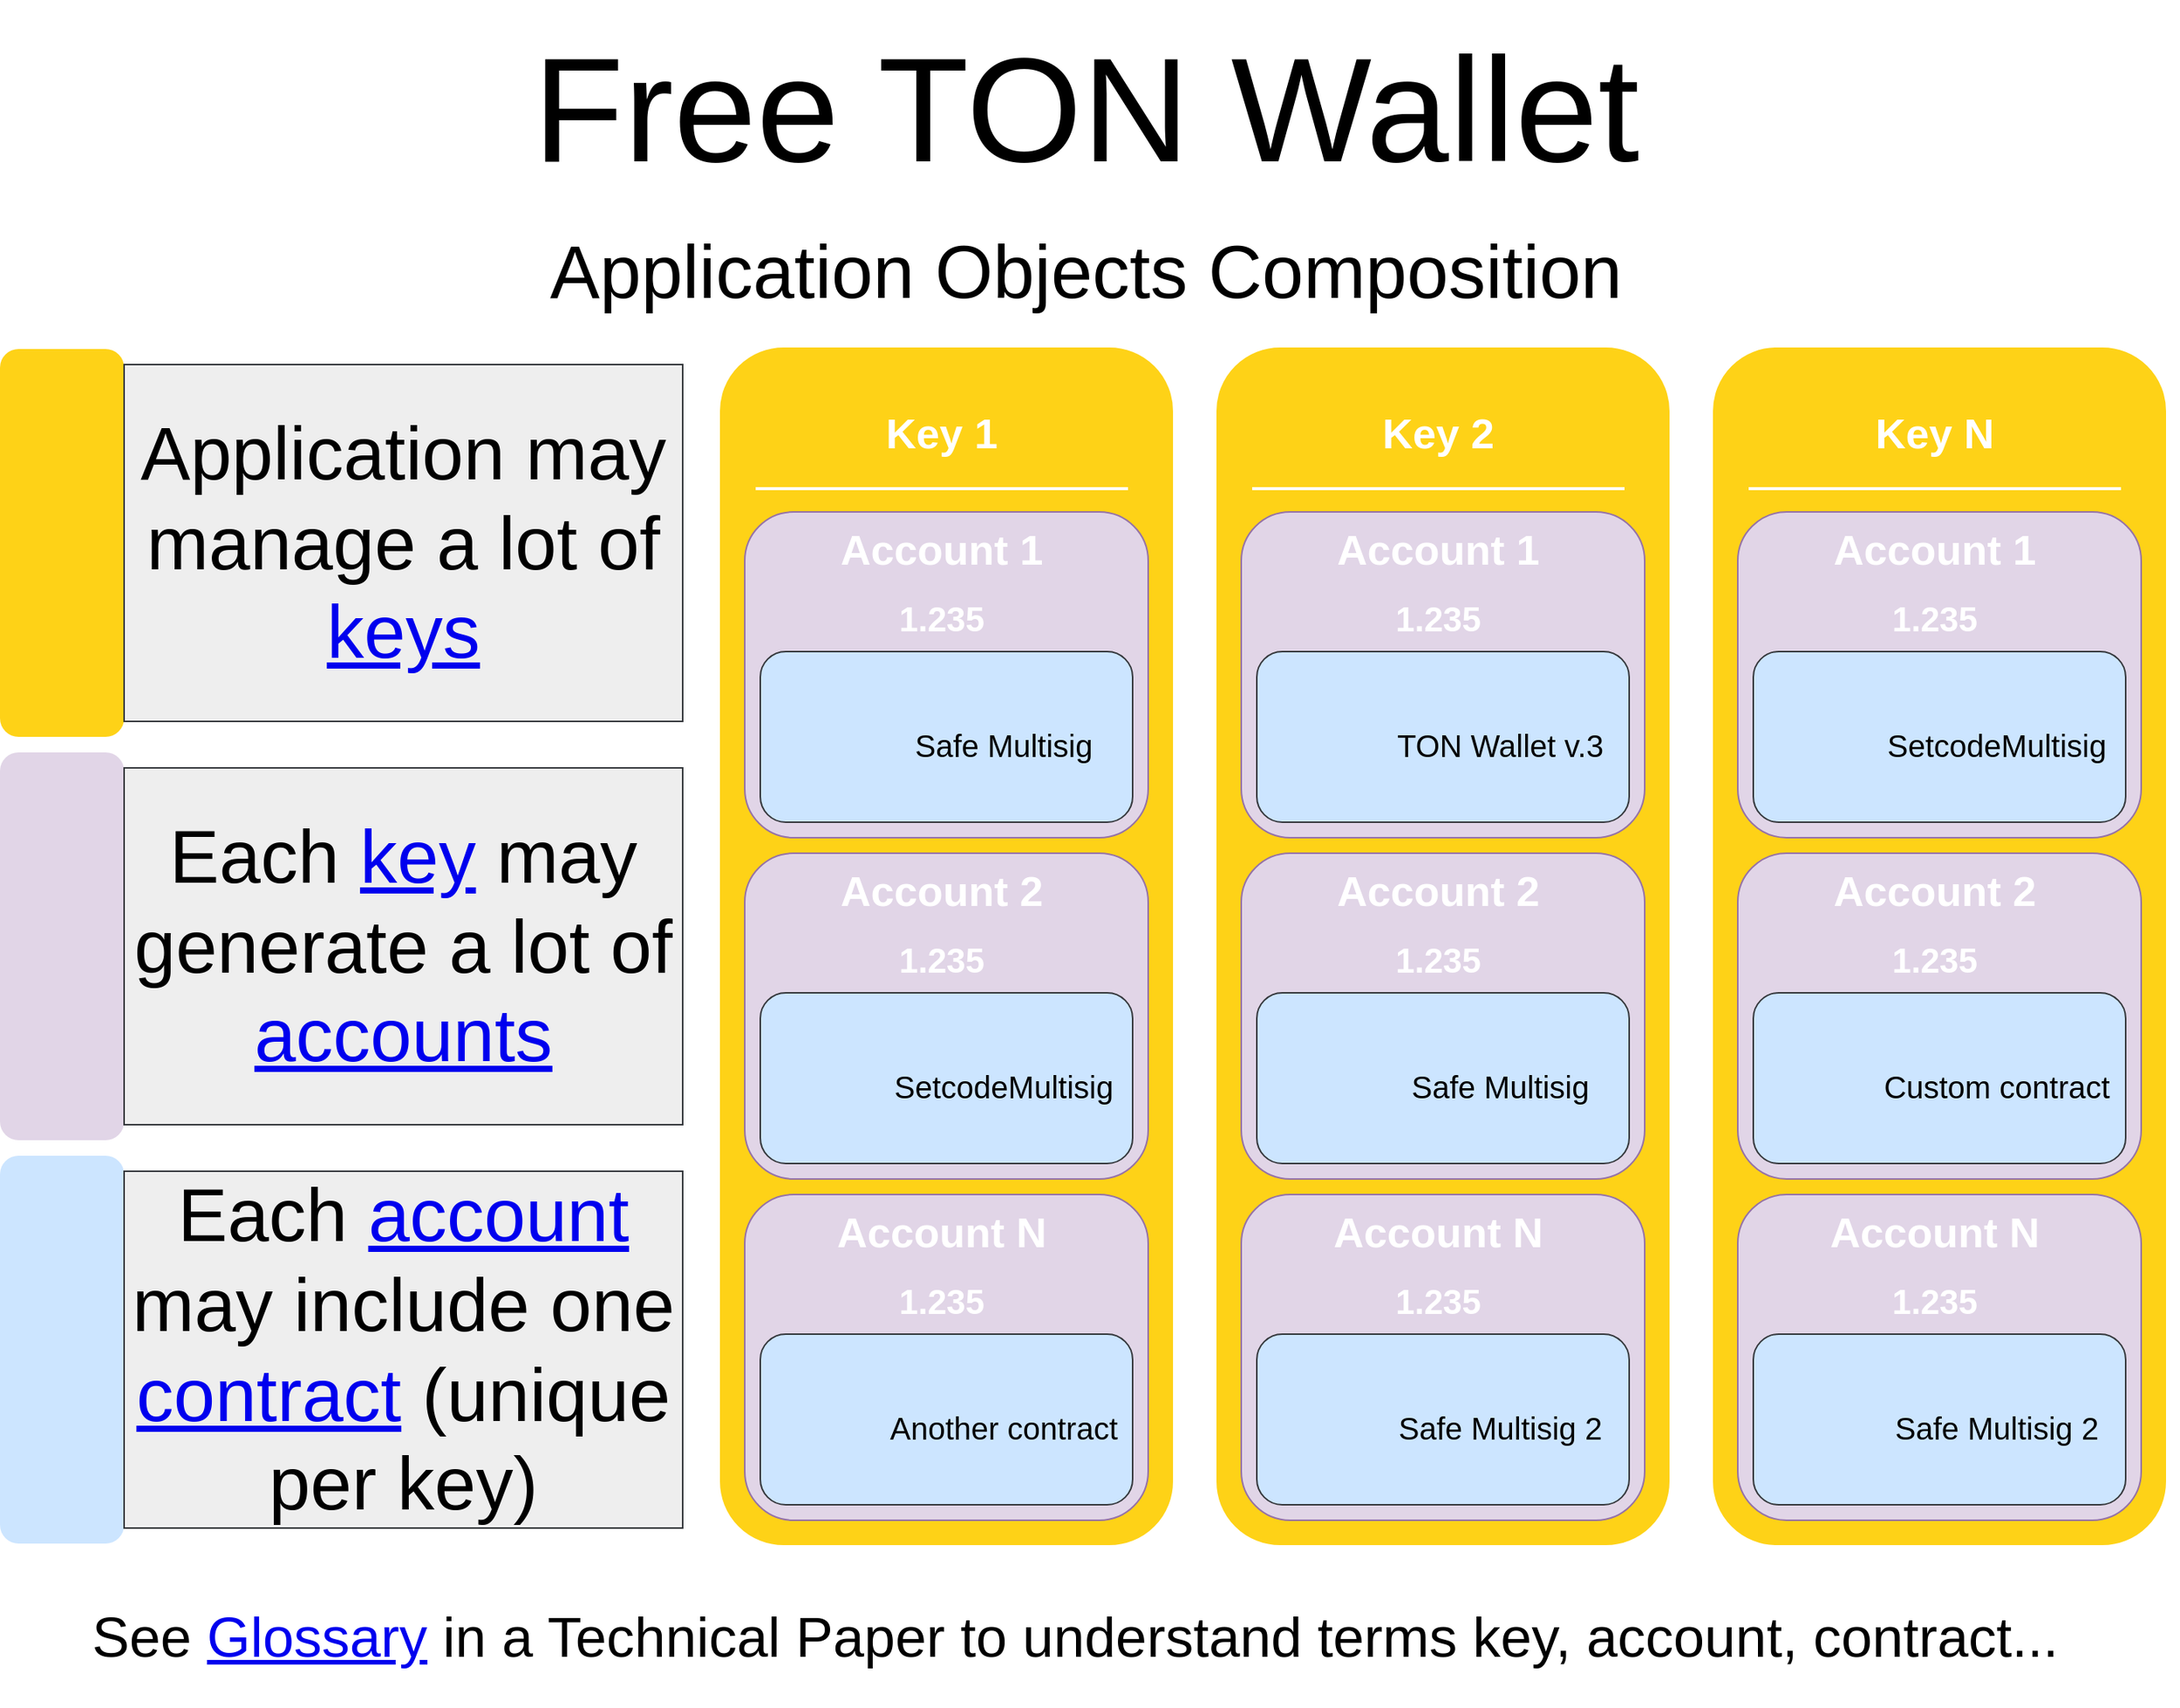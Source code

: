 <mxfile version="14.7.0" type="device"><diagram name="Page-1" id="12e1b939-464a-85fe-373e-61e167be1490"><mxGraphModel dx="1351" dy="877" grid="1" gridSize="10" guides="1" tooltips="1" connect="1" arrows="1" fold="1" page="1" pageScale="1.5" pageWidth="1169" pageHeight="826" background="none" math="0" shadow="0"><root><mxCell id="0"/><mxCell id="1" parent="0"/><mxCell id="60da8b9f42644d3a-2" value="" style="whiteSpace=wrap;html=1;rounded=1;shadow=0;strokeWidth=8;fontSize=20;align=center;fillColor=#FED217;strokeColor=#FFFFFF;" parent="1" vertex="1"><mxGeometry x="637" y="230" width="300" height="780" as="geometry"/></mxCell><mxCell id="60da8b9f42644d3a-3" value="Key 1" style="text;html=1;strokeColor=none;fillColor=none;align=center;verticalAlign=middle;whiteSpace=wrap;rounded=0;shadow=0;fontSize=27;fontColor=#FFFFFF;fontStyle=1" parent="1" vertex="1"><mxGeometry x="644" y="260" width="280" height="60" as="geometry"/></mxCell><mxCell id="60da8b9f42644d3a-6" value="" style="line;strokeWidth=2;html=1;rounded=0;shadow=0;fontSize=27;align=center;fillColor=none;strokeColor=#FFFFFF;" parent="1" vertex="1"><mxGeometry x="664" y="320" width="240" height="10" as="geometry"/></mxCell><mxCell id="wpqM8-2UWxcwx1k2wInt-1" value="Free TON Wallet" style="text;html=1;strokeColor=none;fillColor=none;align=center;verticalAlign=middle;whiteSpace=wrap;rounded=0;fontSize=96;" vertex="1" parent="1"><mxGeometry x="306.5" y="10" width="1140" height="140" as="geometry"/></mxCell><mxCell id="wpqM8-2UWxcwx1k2wInt-2" value="Application Objects Composition" style="text;html=1;strokeColor=none;fillColor=none;align=center;verticalAlign=middle;whiteSpace=wrap;rounded=0;fontSize=48;" vertex="1" parent="1"><mxGeometry x="306.5" y="140" width="1140" height="90" as="geometry"/></mxCell><mxCell id="wpqM8-2UWxcwx1k2wInt-4" value="" style="rounded=1;whiteSpace=wrap;html=1;fontSize=72;align=center;fillColor=#e1d5e7;strokeColor=#9673a6;" vertex="1" parent="1"><mxGeometry x="657" y="340" width="260" height="210" as="geometry"/></mxCell><mxCell id="wpqM8-2UWxcwx1k2wInt-5" value="1.235" style="text;html=1;strokeColor=none;fillColor=none;align=center;verticalAlign=middle;whiteSpace=wrap;rounded=0;shadow=0;fontSize=22;fontColor=#FFFFFF;fontStyle=1" vertex="1" parent="1"><mxGeometry x="644" y="390" width="280" height="40" as="geometry"/></mxCell><mxCell id="wpqM8-2UWxcwx1k2wInt-8" value="" style="rounded=1;whiteSpace=wrap;html=1;labelBackgroundColor=#CCFFE6;fontSize=72;align=center;fillColor=#cce5ff;strokeColor=#36393d;" vertex="1" parent="1"><mxGeometry x="667" y="430" width="240" height="110" as="geometry"/></mxCell><mxCell id="wpqM8-2UWxcwx1k2wInt-7" value="" style="shape=image;verticalLabelPosition=bottom;labelBackgroundColor=#ffffff;verticalAlign=top;aspect=fixed;imageAspect=0;image=https://static.thenounproject.com/png/1688703-200.png;" vertex="1" parent="1"><mxGeometry x="669" y="450" width="80" height="80" as="geometry"/></mxCell><mxCell id="wpqM8-2UWxcwx1k2wInt-16" value="Account 1" style="text;html=1;strokeColor=none;fillColor=none;align=center;verticalAlign=middle;whiteSpace=wrap;rounded=0;shadow=0;fontSize=27;fontColor=#FFFFFF;fontStyle=1" vertex="1" parent="1"><mxGeometry x="644" y="340" width="280" height="50" as="geometry"/></mxCell><mxCell id="wpqM8-2UWxcwx1k2wInt-64" value="" style="whiteSpace=wrap;html=1;rounded=1;shadow=0;strokeWidth=8;fontSize=20;align=center;fillColor=#FED217;strokeColor=none;" vertex="1" parent="1"><mxGeometry x="177" y="235" width="80" height="250" as="geometry"/></mxCell><mxCell id="wpqM8-2UWxcwx1k2wInt-66" value="Application may manage a lot of &lt;a href=&quot;https://docs.freeton-wallet.org/glossary/#key&quot;&gt;keys&lt;/a&gt;" style="text;html=1;strokeColor=#36393d;fillColor=#eeeeee;align=center;verticalAlign=middle;whiteSpace=wrap;rounded=0;labelBackgroundColor=none;fontSize=48;" vertex="1" parent="1"><mxGeometry x="257" y="245" width="360" height="230" as="geometry"/></mxCell><mxCell id="wpqM8-2UWxcwx1k2wInt-67" value="" style="rounded=1;whiteSpace=wrap;html=1;fontSize=20;align=center;fillColor=#e1d5e7;strokeColor=none;" vertex="1" parent="1"><mxGeometry x="177" y="495" width="80" height="250" as="geometry"/></mxCell><mxCell id="wpqM8-2UWxcwx1k2wInt-68" value="Each&amp;nbsp;&lt;a href=&quot;https://docs.freeton-wallet.org/glossary/#key&quot;&gt;key&lt;/a&gt;&amp;nbsp;may generate a lot of &lt;a href=&quot;https://docs.freeton-wallet.org/glossary/#account&quot;&gt;accounts&lt;/a&gt;" style="text;html=1;strokeColor=#36393d;fillColor=#eeeeee;align=center;verticalAlign=middle;whiteSpace=wrap;rounded=0;labelBackgroundColor=none;fontSize=48;" vertex="1" parent="1"><mxGeometry x="257" y="505" width="360" height="230" as="geometry"/></mxCell><mxCell id="wpqM8-2UWxcwx1k2wInt-72" value="" style="rounded=1;whiteSpace=wrap;html=1;labelBackgroundColor=#CCFFE6;fontSize=72;align=center;fillColor=#cce5ff;strokeColor=none;" vertex="1" parent="1"><mxGeometry x="177" y="755" width="80" height="250" as="geometry"/></mxCell><mxCell id="wpqM8-2UWxcwx1k2wInt-75" value="Each&amp;nbsp;&lt;a href=&quot;https://docs.freeton-wallet.org/glossary/#account&quot;&gt;account&lt;/a&gt;&lt;br&gt;may include one &lt;a href=&quot;https://docs.freeton-wallet.org/glossary/#contract&quot;&gt;contract&lt;/a&gt; (unique per key)" style="text;strokeColor=#36393d;fillColor=#eeeeee;align=center;verticalAlign=middle;rounded=0;labelBackgroundColor=none;fontSize=48;horizontal=1;html=1;whiteSpace=wrap;spacing=1;" vertex="1" parent="1"><mxGeometry x="257" y="765" width="360" height="230" as="geometry"/></mxCell><mxCell id="wpqM8-2UWxcwx1k2wInt-76" value="Safe Multisig" style="text;html=1;strokeColor=none;fillColor=none;align=center;verticalAlign=middle;whiteSpace=wrap;rounded=0;labelBackgroundColor=none;fontSize=20;" vertex="1" parent="1"><mxGeometry x="749" y="480" width="150" height="20" as="geometry"/></mxCell><mxCell id="wpqM8-2UWxcwx1k2wInt-84" value="" style="rounded=1;whiteSpace=wrap;html=1;fontSize=72;align=center;fillColor=#e1d5e7;strokeColor=#9673a6;" vertex="1" parent="1"><mxGeometry x="657" y="560" width="260" height="210" as="geometry"/></mxCell><mxCell id="wpqM8-2UWxcwx1k2wInt-85" value="1.235" style="text;html=1;strokeColor=none;fillColor=none;align=center;verticalAlign=middle;whiteSpace=wrap;rounded=0;shadow=0;fontSize=22;fontColor=#FFFFFF;fontStyle=1" vertex="1" parent="1"><mxGeometry x="644" y="610" width="280" height="40" as="geometry"/></mxCell><mxCell id="wpqM8-2UWxcwx1k2wInt-86" value="" style="rounded=1;whiteSpace=wrap;html=1;labelBackgroundColor=#CCFFE6;fontSize=72;align=center;fillColor=#cce5ff;strokeColor=#36393d;" vertex="1" parent="1"><mxGeometry x="667" y="650" width="240" height="110" as="geometry"/></mxCell><mxCell id="wpqM8-2UWxcwx1k2wInt-87" value="" style="shape=image;verticalLabelPosition=bottom;labelBackgroundColor=#ffffff;verticalAlign=top;aspect=fixed;imageAspect=0;image=https://static.thenounproject.com/png/1688703-200.png;" vertex="1" parent="1"><mxGeometry x="669" y="670" width="80" height="80" as="geometry"/></mxCell><mxCell id="wpqM8-2UWxcwx1k2wInt-88" value="Account 2" style="text;html=1;strokeColor=none;fillColor=none;align=center;verticalAlign=middle;whiteSpace=wrap;rounded=0;shadow=0;fontSize=27;fontColor=#FFFFFF;fontStyle=1" vertex="1" parent="1"><mxGeometry x="644" y="560" width="280" height="50" as="geometry"/></mxCell><mxCell id="wpqM8-2UWxcwx1k2wInt-89" value="SetcodeMultisig" style="text;html=1;strokeColor=none;fillColor=none;align=center;verticalAlign=middle;whiteSpace=wrap;rounded=0;labelBackgroundColor=none;fontSize=20;" vertex="1" parent="1"><mxGeometry x="749" y="700" width="150" height="20" as="geometry"/></mxCell><mxCell id="wpqM8-2UWxcwx1k2wInt-90" value="" style="rounded=1;whiteSpace=wrap;html=1;fontSize=72;align=center;fillColor=#e1d5e7;strokeColor=#9673a6;" vertex="1" parent="1"><mxGeometry x="657" y="780" width="260" height="210" as="geometry"/></mxCell><mxCell id="wpqM8-2UWxcwx1k2wInt-91" value="1.235" style="text;html=1;strokeColor=none;fillColor=none;align=center;verticalAlign=middle;whiteSpace=wrap;rounded=0;shadow=0;fontSize=22;fontColor=#FFFFFF;fontStyle=1" vertex="1" parent="1"><mxGeometry x="644" y="830" width="280" height="40" as="geometry"/></mxCell><mxCell id="wpqM8-2UWxcwx1k2wInt-92" value="" style="rounded=1;whiteSpace=wrap;html=1;labelBackgroundColor=#CCFFE6;fontSize=72;align=center;fillColor=#cce5ff;strokeColor=#36393d;" vertex="1" parent="1"><mxGeometry x="667" y="870" width="240" height="110" as="geometry"/></mxCell><mxCell id="wpqM8-2UWxcwx1k2wInt-93" value="" style="shape=image;verticalLabelPosition=bottom;labelBackgroundColor=#ffffff;verticalAlign=top;aspect=fixed;imageAspect=0;image=https://static.thenounproject.com/png/1688703-200.png;" vertex="1" parent="1"><mxGeometry x="669" y="890" width="80" height="80" as="geometry"/></mxCell><mxCell id="wpqM8-2UWxcwx1k2wInt-94" value="Account N" style="text;html=1;strokeColor=none;fillColor=none;align=center;verticalAlign=middle;whiteSpace=wrap;rounded=0;shadow=0;fontSize=27;fontColor=#FFFFFF;fontStyle=1" vertex="1" parent="1"><mxGeometry x="644" y="780" width="280" height="50" as="geometry"/></mxCell><mxCell id="wpqM8-2UWxcwx1k2wInt-95" value="Another contract" style="text;html=1;strokeColor=none;fillColor=none;align=center;verticalAlign=middle;whiteSpace=wrap;rounded=0;labelBackgroundColor=none;fontSize=20;" vertex="1" parent="1"><mxGeometry x="749" y="920" width="150" height="20" as="geometry"/></mxCell><mxCell id="wpqM8-2UWxcwx1k2wInt-96" value="" style="whiteSpace=wrap;html=1;rounded=1;shadow=0;strokeWidth=8;fontSize=20;align=center;fillColor=#FED217;strokeColor=#FFFFFF;" vertex="1" parent="1"><mxGeometry x="957" y="230" width="300" height="780" as="geometry"/></mxCell><mxCell id="wpqM8-2UWxcwx1k2wInt-97" value="Key 2" style="text;html=1;strokeColor=none;fillColor=none;align=center;verticalAlign=middle;whiteSpace=wrap;rounded=0;shadow=0;fontSize=27;fontColor=#FFFFFF;fontStyle=1" vertex="1" parent="1"><mxGeometry x="964" y="260" width="280" height="60" as="geometry"/></mxCell><mxCell id="wpqM8-2UWxcwx1k2wInt-98" value="" style="line;strokeWidth=2;html=1;rounded=0;shadow=0;fontSize=27;align=center;fillColor=none;strokeColor=#FFFFFF;" vertex="1" parent="1"><mxGeometry x="984" y="320" width="240" height="10" as="geometry"/></mxCell><mxCell id="wpqM8-2UWxcwx1k2wInt-99" value="" style="rounded=1;whiteSpace=wrap;html=1;fontSize=72;align=center;fillColor=#e1d5e7;strokeColor=#9673a6;" vertex="1" parent="1"><mxGeometry x="977" y="340" width="260" height="210" as="geometry"/></mxCell><mxCell id="wpqM8-2UWxcwx1k2wInt-100" value="1.235" style="text;html=1;strokeColor=none;fillColor=none;align=center;verticalAlign=middle;whiteSpace=wrap;rounded=0;shadow=0;fontSize=22;fontColor=#FFFFFF;fontStyle=1" vertex="1" parent="1"><mxGeometry x="964" y="390" width="280" height="40" as="geometry"/></mxCell><mxCell id="wpqM8-2UWxcwx1k2wInt-101" value="" style="rounded=1;whiteSpace=wrap;html=1;labelBackgroundColor=#CCFFE6;fontSize=72;align=center;fillColor=#cce5ff;strokeColor=#36393d;" vertex="1" parent="1"><mxGeometry x="987" y="430" width="240" height="110" as="geometry"/></mxCell><mxCell id="wpqM8-2UWxcwx1k2wInt-102" value="" style="shape=image;verticalLabelPosition=bottom;labelBackgroundColor=#ffffff;verticalAlign=top;aspect=fixed;imageAspect=0;image=https://static.thenounproject.com/png/1688703-200.png;" vertex="1" parent="1"><mxGeometry x="989" y="450" width="80" height="80" as="geometry"/></mxCell><mxCell id="wpqM8-2UWxcwx1k2wInt-103" value="Account 1" style="text;html=1;strokeColor=none;fillColor=none;align=center;verticalAlign=middle;whiteSpace=wrap;rounded=0;shadow=0;fontSize=27;fontColor=#FFFFFF;fontStyle=1" vertex="1" parent="1"><mxGeometry x="964" y="340" width="280" height="50" as="geometry"/></mxCell><mxCell id="wpqM8-2UWxcwx1k2wInt-104" value="TON Wallet v.3" style="text;html=1;strokeColor=none;fillColor=none;align=center;verticalAlign=middle;whiteSpace=wrap;rounded=0;labelBackgroundColor=none;fontSize=20;" vertex="1" parent="1"><mxGeometry x="1069" y="480" width="150" height="20" as="geometry"/></mxCell><mxCell id="wpqM8-2UWxcwx1k2wInt-105" value="" style="rounded=1;whiteSpace=wrap;html=1;fontSize=72;align=center;fillColor=#e1d5e7;strokeColor=#9673a6;" vertex="1" parent="1"><mxGeometry x="977" y="560" width="260" height="210" as="geometry"/></mxCell><mxCell id="wpqM8-2UWxcwx1k2wInt-106" value="1.235" style="text;html=1;strokeColor=none;fillColor=none;align=center;verticalAlign=middle;whiteSpace=wrap;rounded=0;shadow=0;fontSize=22;fontColor=#FFFFFF;fontStyle=1" vertex="1" parent="1"><mxGeometry x="964" y="610" width="280" height="40" as="geometry"/></mxCell><mxCell id="wpqM8-2UWxcwx1k2wInt-107" value="" style="rounded=1;whiteSpace=wrap;html=1;labelBackgroundColor=#CCFFE6;fontSize=72;align=center;fillColor=#cce5ff;strokeColor=#36393d;" vertex="1" parent="1"><mxGeometry x="987" y="650" width="240" height="110" as="geometry"/></mxCell><mxCell id="wpqM8-2UWxcwx1k2wInt-108" value="" style="shape=image;verticalLabelPosition=bottom;labelBackgroundColor=#ffffff;verticalAlign=top;aspect=fixed;imageAspect=0;image=https://static.thenounproject.com/png/1688703-200.png;" vertex="1" parent="1"><mxGeometry x="989" y="670" width="80" height="80" as="geometry"/></mxCell><mxCell id="wpqM8-2UWxcwx1k2wInt-109" value="Account 2" style="text;html=1;strokeColor=none;fillColor=none;align=center;verticalAlign=middle;whiteSpace=wrap;rounded=0;shadow=0;fontSize=27;fontColor=#FFFFFF;fontStyle=1" vertex="1" parent="1"><mxGeometry x="964" y="560" width="280" height="50" as="geometry"/></mxCell><mxCell id="wpqM8-2UWxcwx1k2wInt-110" value="Safe Multisig" style="text;html=1;strokeColor=none;fillColor=none;align=center;verticalAlign=middle;whiteSpace=wrap;rounded=0;labelBackgroundColor=none;fontSize=20;" vertex="1" parent="1"><mxGeometry x="1069" y="700" width="150" height="20" as="geometry"/></mxCell><mxCell id="wpqM8-2UWxcwx1k2wInt-111" value="" style="rounded=1;whiteSpace=wrap;html=1;fontSize=72;align=center;fillColor=#e1d5e7;strokeColor=#9673a6;" vertex="1" parent="1"><mxGeometry x="977" y="780" width="260" height="210" as="geometry"/></mxCell><mxCell id="wpqM8-2UWxcwx1k2wInt-112" value="1.235" style="text;html=1;strokeColor=none;fillColor=none;align=center;verticalAlign=middle;whiteSpace=wrap;rounded=0;shadow=0;fontSize=22;fontColor=#FFFFFF;fontStyle=1" vertex="1" parent="1"><mxGeometry x="964" y="830" width="280" height="40" as="geometry"/></mxCell><mxCell id="wpqM8-2UWxcwx1k2wInt-113" value="" style="rounded=1;whiteSpace=wrap;html=1;labelBackgroundColor=#CCFFE6;fontSize=72;align=center;fillColor=#cce5ff;strokeColor=#36393d;" vertex="1" parent="1"><mxGeometry x="987" y="870" width="240" height="110" as="geometry"/></mxCell><mxCell id="wpqM8-2UWxcwx1k2wInt-114" value="" style="shape=image;verticalLabelPosition=bottom;labelBackgroundColor=#ffffff;verticalAlign=top;aspect=fixed;imageAspect=0;image=https://static.thenounproject.com/png/1688703-200.png;" vertex="1" parent="1"><mxGeometry x="989" y="890" width="80" height="80" as="geometry"/></mxCell><mxCell id="wpqM8-2UWxcwx1k2wInt-115" value="Account N" style="text;html=1;strokeColor=none;fillColor=none;align=center;verticalAlign=middle;whiteSpace=wrap;rounded=0;shadow=0;fontSize=27;fontColor=#FFFFFF;fontStyle=1" vertex="1" parent="1"><mxGeometry x="964" y="780" width="280" height="50" as="geometry"/></mxCell><mxCell id="wpqM8-2UWxcwx1k2wInt-116" value="Safe Multisig 2" style="text;html=1;strokeColor=none;fillColor=none;align=center;verticalAlign=middle;whiteSpace=wrap;rounded=0;labelBackgroundColor=none;fontSize=20;" vertex="1" parent="1"><mxGeometry x="1069" y="920" width="150" height="20" as="geometry"/></mxCell><mxCell id="wpqM8-2UWxcwx1k2wInt-117" value="" style="whiteSpace=wrap;html=1;rounded=1;shadow=0;strokeWidth=8;fontSize=20;align=center;fillColor=#FED217;strokeColor=#FFFFFF;" vertex="1" parent="1"><mxGeometry x="1277" y="230" width="300" height="780" as="geometry"/></mxCell><mxCell id="wpqM8-2UWxcwx1k2wInt-118" value="Key N" style="text;html=1;strokeColor=none;fillColor=none;align=center;verticalAlign=middle;whiteSpace=wrap;rounded=0;shadow=0;fontSize=27;fontColor=#FFFFFF;fontStyle=1" vertex="1" parent="1"><mxGeometry x="1284" y="260" width="280" height="60" as="geometry"/></mxCell><mxCell id="wpqM8-2UWxcwx1k2wInt-119" value="" style="line;strokeWidth=2;html=1;rounded=0;shadow=0;fontSize=27;align=center;fillColor=none;strokeColor=#FFFFFF;" vertex="1" parent="1"><mxGeometry x="1304" y="320" width="240" height="10" as="geometry"/></mxCell><mxCell id="wpqM8-2UWxcwx1k2wInt-120" value="" style="rounded=1;whiteSpace=wrap;html=1;fontSize=72;align=center;fillColor=#e1d5e7;strokeColor=#9673a6;" vertex="1" parent="1"><mxGeometry x="1297" y="340" width="260" height="210" as="geometry"/></mxCell><mxCell id="wpqM8-2UWxcwx1k2wInt-121" value="1.235" style="text;html=1;strokeColor=none;fillColor=none;align=center;verticalAlign=middle;whiteSpace=wrap;rounded=0;shadow=0;fontSize=22;fontColor=#FFFFFF;fontStyle=1" vertex="1" parent="1"><mxGeometry x="1284" y="390" width="280" height="40" as="geometry"/></mxCell><mxCell id="wpqM8-2UWxcwx1k2wInt-122" value="" style="rounded=1;whiteSpace=wrap;html=1;labelBackgroundColor=#CCFFE6;fontSize=72;align=center;fillColor=#cce5ff;strokeColor=#36393d;" vertex="1" parent="1"><mxGeometry x="1307" y="430" width="240" height="110" as="geometry"/></mxCell><mxCell id="wpqM8-2UWxcwx1k2wInt-123" value="" style="shape=image;verticalLabelPosition=bottom;labelBackgroundColor=#ffffff;verticalAlign=top;aspect=fixed;imageAspect=0;image=https://static.thenounproject.com/png/1688703-200.png;" vertex="1" parent="1"><mxGeometry x="1309" y="450" width="80" height="80" as="geometry"/></mxCell><mxCell id="wpqM8-2UWxcwx1k2wInt-124" value="Account 1" style="text;html=1;strokeColor=none;fillColor=none;align=center;verticalAlign=middle;whiteSpace=wrap;rounded=0;shadow=0;fontSize=27;fontColor=#FFFFFF;fontStyle=1" vertex="1" parent="1"><mxGeometry x="1284" y="340" width="280" height="50" as="geometry"/></mxCell><mxCell id="wpqM8-2UWxcwx1k2wInt-125" value="SetcodeMultisig" style="text;html=1;strokeColor=none;fillColor=none;align=center;verticalAlign=middle;whiteSpace=wrap;rounded=0;labelBackgroundColor=none;fontSize=20;" vertex="1" parent="1"><mxGeometry x="1389" y="480" width="150" height="20" as="geometry"/></mxCell><mxCell id="wpqM8-2UWxcwx1k2wInt-126" value="" style="rounded=1;whiteSpace=wrap;html=1;fontSize=72;align=center;fillColor=#e1d5e7;strokeColor=#9673a6;" vertex="1" parent="1"><mxGeometry x="1297" y="560" width="260" height="210" as="geometry"/></mxCell><mxCell id="wpqM8-2UWxcwx1k2wInt-127" value="1.235" style="text;html=1;strokeColor=none;fillColor=none;align=center;verticalAlign=middle;whiteSpace=wrap;rounded=0;shadow=0;fontSize=22;fontColor=#FFFFFF;fontStyle=1" vertex="1" parent="1"><mxGeometry x="1284" y="610" width="280" height="40" as="geometry"/></mxCell><mxCell id="wpqM8-2UWxcwx1k2wInt-128" value="" style="rounded=1;whiteSpace=wrap;html=1;labelBackgroundColor=#CCFFE6;fontSize=72;align=center;fillColor=#cce5ff;strokeColor=#36393d;" vertex="1" parent="1"><mxGeometry x="1307" y="650" width="240" height="110" as="geometry"/></mxCell><mxCell id="wpqM8-2UWxcwx1k2wInt-129" value="" style="shape=image;verticalLabelPosition=bottom;labelBackgroundColor=#ffffff;verticalAlign=top;aspect=fixed;imageAspect=0;image=https://static.thenounproject.com/png/1688703-200.png;" vertex="1" parent="1"><mxGeometry x="1309" y="670" width="80" height="80" as="geometry"/></mxCell><mxCell id="wpqM8-2UWxcwx1k2wInt-130" value="Account 2" style="text;html=1;strokeColor=none;fillColor=none;align=center;verticalAlign=middle;whiteSpace=wrap;rounded=0;shadow=0;fontSize=27;fontColor=#FFFFFF;fontStyle=1" vertex="1" parent="1"><mxGeometry x="1284" y="560" width="280" height="50" as="geometry"/></mxCell><mxCell id="wpqM8-2UWxcwx1k2wInt-131" value="Custom contract" style="text;html=1;strokeColor=none;fillColor=none;align=center;verticalAlign=middle;whiteSpace=wrap;rounded=0;labelBackgroundColor=none;fontSize=20;" vertex="1" parent="1"><mxGeometry x="1389" y="700" width="150" height="20" as="geometry"/></mxCell><mxCell id="wpqM8-2UWxcwx1k2wInt-132" value="" style="rounded=1;whiteSpace=wrap;html=1;fontSize=72;align=center;fillColor=#e1d5e7;strokeColor=#9673a6;" vertex="1" parent="1"><mxGeometry x="1297" y="780" width="260" height="210" as="geometry"/></mxCell><mxCell id="wpqM8-2UWxcwx1k2wInt-133" value="1.235" style="text;html=1;strokeColor=none;fillColor=none;align=center;verticalAlign=middle;whiteSpace=wrap;rounded=0;shadow=0;fontSize=22;fontColor=#FFFFFF;fontStyle=1" vertex="1" parent="1"><mxGeometry x="1284" y="830" width="280" height="40" as="geometry"/></mxCell><mxCell id="wpqM8-2UWxcwx1k2wInt-134" value="" style="rounded=1;whiteSpace=wrap;html=1;labelBackgroundColor=#CCFFE6;fontSize=72;align=center;fillColor=#cce5ff;strokeColor=#36393d;" vertex="1" parent="1"><mxGeometry x="1307" y="870" width="240" height="110" as="geometry"/></mxCell><mxCell id="wpqM8-2UWxcwx1k2wInt-135" value="" style="shape=image;verticalLabelPosition=bottom;labelBackgroundColor=#ffffff;verticalAlign=top;aspect=fixed;imageAspect=0;image=https://static.thenounproject.com/png/1688703-200.png;" vertex="1" parent="1"><mxGeometry x="1309" y="890" width="80" height="80" as="geometry"/></mxCell><mxCell id="wpqM8-2UWxcwx1k2wInt-136" value="Account N" style="text;html=1;strokeColor=none;fillColor=none;align=center;verticalAlign=middle;whiteSpace=wrap;rounded=0;shadow=0;fontSize=27;fontColor=#FFFFFF;fontStyle=1" vertex="1" parent="1"><mxGeometry x="1284" y="780" width="280" height="50" as="geometry"/></mxCell><mxCell id="wpqM8-2UWxcwx1k2wInt-137" value="Safe Multisig 2" style="text;html=1;strokeColor=none;fillColor=none;align=center;verticalAlign=middle;whiteSpace=wrap;rounded=0;labelBackgroundColor=none;fontSize=20;" vertex="1" parent="1"><mxGeometry x="1389" y="920" width="150" height="20" as="geometry"/></mxCell><mxCell id="wpqM8-2UWxcwx1k2wInt-138" value="See &lt;a href=&quot;https://docs.freeton-wallet.org/glossary/&quot;&gt;Glossary&lt;/a&gt;&amp;nbsp;in a Technical Paper to understand terms key, account, contract..." style="text;html=1;strokeColor=none;fillColor=none;align=center;verticalAlign=middle;whiteSpace=wrap;rounded=0;labelBackgroundColor=none;fontSize=36;" vertex="1" parent="1"><mxGeometry x="210" y="1020" width="1320" height="90" as="geometry"/></mxCell></root></mxGraphModel></diagram></mxfile>